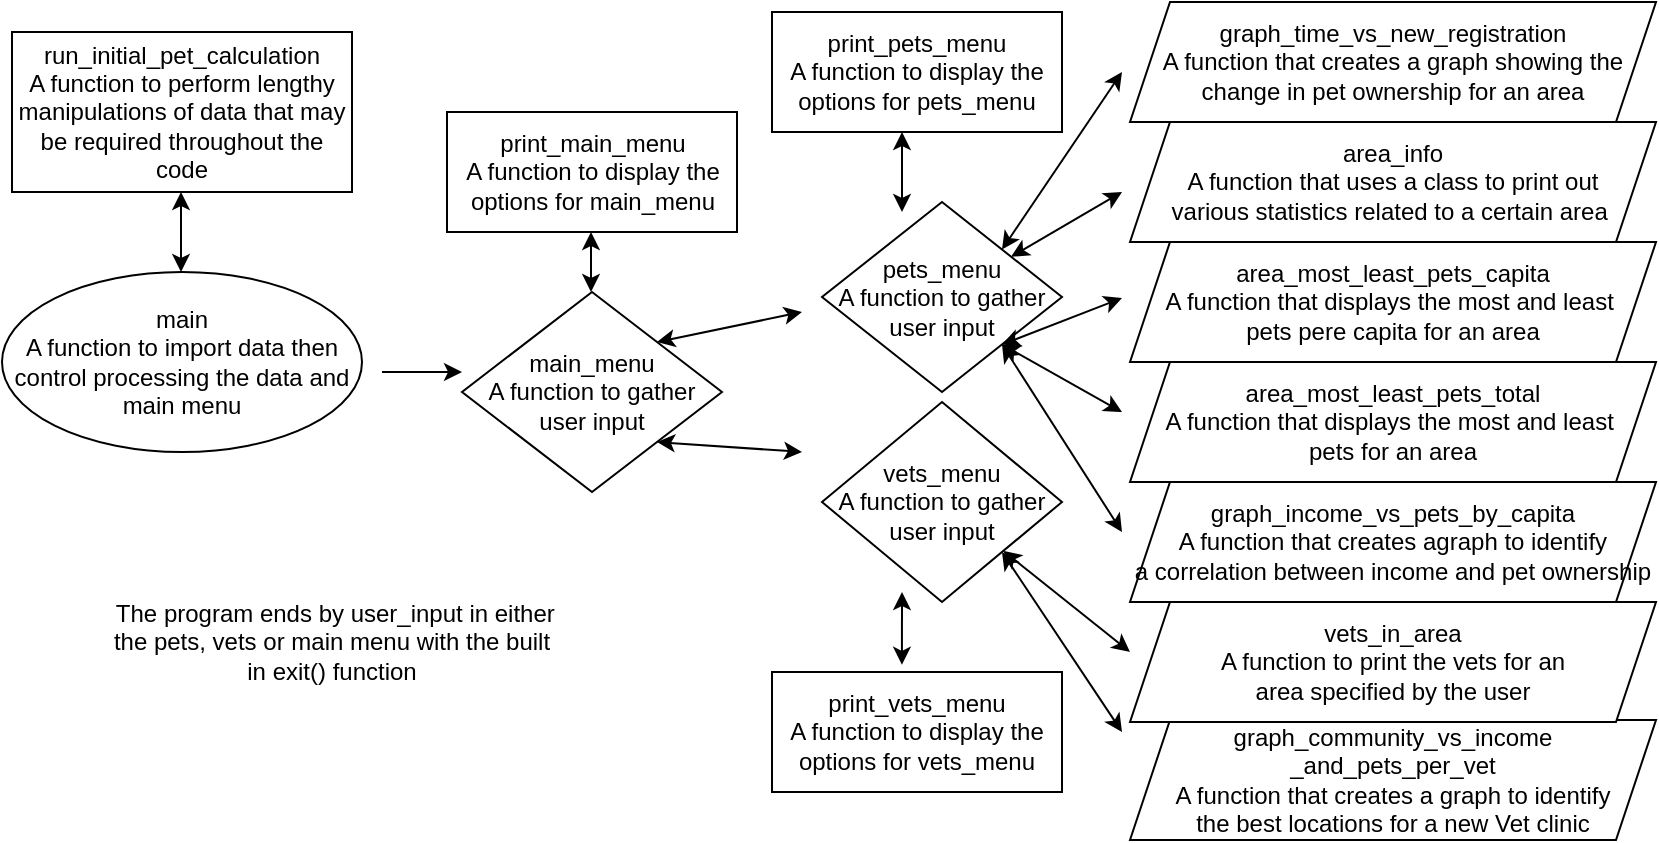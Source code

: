 <mxfile version="15.8.7" type="device"><diagram id="C5RBs43oDa-KdzZeNtuy" name="Page-1"><mxGraphModel dx="1038" dy="649" grid="1" gridSize="10" guides="1" tooltips="1" connect="1" arrows="1" fold="1" page="1" pageScale="1" pageWidth="827" pageHeight="1169" math="0" shadow="0"><root><mxCell id="WIyWlLk6GJQsqaUBKTNV-0"/><mxCell id="WIyWlLk6GJQsqaUBKTNV-1" parent="WIyWlLk6GJQsqaUBKTNV-0"/><mxCell id="rCxAve6KU-2Eo9n21URD-2" value="main&lt;br&gt;A function to import data then control processing the data and main menu" style="ellipse;whiteSpace=wrap;html=1;" vertex="1" parent="WIyWlLk6GJQsqaUBKTNV-1"><mxGeometry y="230" width="180" height="90" as="geometry"/></mxCell><mxCell id="rCxAve6KU-2Eo9n21URD-5" value="run_initial_pet_calculation&lt;br&gt;A function to perform lengthy manipulations of data that may be required throughout the code" style="rounded=0;whiteSpace=wrap;html=1;" vertex="1" parent="WIyWlLk6GJQsqaUBKTNV-1"><mxGeometry x="5" y="110" width="170" height="80" as="geometry"/></mxCell><mxCell id="rCxAve6KU-2Eo9n21URD-7" value="" style="endArrow=classic;html=1;rounded=0;" edge="1" parent="WIyWlLk6GJQsqaUBKTNV-1"><mxGeometry width="50" height="50" relative="1" as="geometry"><mxPoint x="190" y="280" as="sourcePoint"/><mxPoint x="230" y="280" as="targetPoint"/><Array as="points"/></mxGeometry></mxCell><mxCell id="rCxAve6KU-2Eo9n21URD-8" value="" style="endArrow=classic;startArrow=classic;html=1;rounded=0;" edge="1" parent="WIyWlLk6GJQsqaUBKTNV-1"><mxGeometry width="50" height="50" relative="1" as="geometry"><mxPoint x="89.5" y="230" as="sourcePoint"/><mxPoint x="89.5" y="190" as="targetPoint"/></mxGeometry></mxCell><mxCell id="rCxAve6KU-2Eo9n21URD-10" value="" style="endArrow=classic;startArrow=classic;html=1;rounded=0;" edge="1" parent="WIyWlLk6GJQsqaUBKTNV-1"><mxGeometry width="50" height="50" relative="1" as="geometry"><mxPoint x="294.5" y="240" as="sourcePoint"/><mxPoint x="294.5" y="210" as="targetPoint"/></mxGeometry></mxCell><mxCell id="rCxAve6KU-2Eo9n21URD-11" value="print_main_menu&lt;br&gt;A function to display the options for main_menu" style="rounded=0;whiteSpace=wrap;html=1;" vertex="1" parent="WIyWlLk6GJQsqaUBKTNV-1"><mxGeometry x="222.5" y="150" width="145" height="60" as="geometry"/></mxCell><mxCell id="rCxAve6KU-2Eo9n21URD-13" value="" style="endArrow=classic;startArrow=classic;html=1;rounded=0;" edge="1" parent="WIyWlLk6GJQsqaUBKTNV-1"><mxGeometry width="50" height="50" relative="1" as="geometry"><mxPoint x="450" y="200" as="sourcePoint"/><mxPoint x="450" y="160" as="targetPoint"/></mxGeometry></mxCell><mxCell id="rCxAve6KU-2Eo9n21URD-14" value="print_pets_menu&lt;br&gt;A function to display the options for pets_menu" style="rounded=0;whiteSpace=wrap;html=1;" vertex="1" parent="WIyWlLk6GJQsqaUBKTNV-1"><mxGeometry x="385" y="100" width="145" height="60" as="geometry"/></mxCell><mxCell id="rCxAve6KU-2Eo9n21URD-21" value="" style="endArrow=classic;startArrow=classic;html=1;rounded=0;exitX=0.448;exitY=-0.06;exitDx=0;exitDy=0;exitPerimeter=0;" edge="1" parent="WIyWlLk6GJQsqaUBKTNV-1" source="rCxAve6KU-2Eo9n21URD-22"><mxGeometry width="50" height="50" relative="1" as="geometry"><mxPoint x="450" y="420" as="sourcePoint"/><mxPoint x="450" y="390" as="targetPoint"/></mxGeometry></mxCell><mxCell id="rCxAve6KU-2Eo9n21URD-22" value="print_vets_menu&lt;br&gt;A function to display the options for vets_menu" style="rounded=0;whiteSpace=wrap;html=1;" vertex="1" parent="WIyWlLk6GJQsqaUBKTNV-1"><mxGeometry x="385" y="430" width="145" height="60" as="geometry"/></mxCell><mxCell id="rCxAve6KU-2Eo9n21URD-30" value="&amp;nbsp;The program ends by user_input in either the pets, vets or main menu with the built in exit() function" style="text;html=1;strokeColor=none;fillColor=none;align=center;verticalAlign=middle;whiteSpace=wrap;rounded=0;" vertex="1" parent="WIyWlLk6GJQsqaUBKTNV-1"><mxGeometry x="50" y="390" width="230" height="50" as="geometry"/></mxCell><mxCell id="rCxAve6KU-2Eo9n21URD-31" value="&lt;span&gt;main_menu&lt;/span&gt;&lt;br&gt;&lt;span&gt;A function to gather&lt;/span&gt;&lt;br&gt;&lt;span&gt;user input&lt;/span&gt;" style="rhombus;whiteSpace=wrap;html=1;" vertex="1" parent="WIyWlLk6GJQsqaUBKTNV-1"><mxGeometry x="230" y="240" width="130" height="100" as="geometry"/></mxCell><mxCell id="rCxAve6KU-2Eo9n21URD-32" value="&lt;span&gt;pets_menu&lt;/span&gt;&lt;br&gt;&lt;span&gt;A function to gather&lt;/span&gt;&lt;br&gt;&lt;span&gt;user input&lt;/span&gt;" style="rhombus;whiteSpace=wrap;html=1;" vertex="1" parent="WIyWlLk6GJQsqaUBKTNV-1"><mxGeometry x="410" y="195" width="120" height="95" as="geometry"/></mxCell><mxCell id="rCxAve6KU-2Eo9n21URD-33" value="&lt;span&gt;vets_menu&lt;/span&gt;&lt;br&gt;&lt;span&gt;A function to gather&lt;/span&gt;&lt;br&gt;&lt;span&gt;user input&lt;/span&gt;" style="rhombus;whiteSpace=wrap;html=1;" vertex="1" parent="WIyWlLk6GJQsqaUBKTNV-1"><mxGeometry x="410" y="295" width="120" height="100" as="geometry"/></mxCell><mxCell id="rCxAve6KU-2Eo9n21URD-37" value="graph_community_vs_income&lt;br&gt;_and_pets_per_vet&lt;br&gt;A function that creates a graph to identify&lt;br&gt;the best locations for a new Vet clinic" style="shape=parallelogram;perimeter=parallelogramPerimeter;whiteSpace=wrap;html=1;fixedSize=1;" vertex="1" parent="WIyWlLk6GJQsqaUBKTNV-1"><mxGeometry x="564" y="454" width="263" height="60" as="geometry"/></mxCell><mxCell id="rCxAve6KU-2Eo9n21URD-38" value="vets_in_area&lt;br&gt;A function to print the vets for an &lt;br&gt;area specified by the user" style="shape=parallelogram;perimeter=parallelogramPerimeter;whiteSpace=wrap;html=1;fixedSize=1;" vertex="1" parent="WIyWlLk6GJQsqaUBKTNV-1"><mxGeometry x="564" y="395" width="263" height="60" as="geometry"/></mxCell><mxCell id="rCxAve6KU-2Eo9n21URD-39" value="graph_income_vs_pets_by_capita&lt;br&gt;A function that creates agraph to identify&lt;br&gt;a correlation between income and pet ownership" style="shape=parallelogram;perimeter=parallelogramPerimeter;whiteSpace=wrap;html=1;fixedSize=1;" vertex="1" parent="WIyWlLk6GJQsqaUBKTNV-1"><mxGeometry x="564" y="335" width="263" height="60" as="geometry"/></mxCell><mxCell id="rCxAve6KU-2Eo9n21URD-40" value="area_most_least_pets_total&lt;br&gt;A function that displays the most and least&amp;nbsp;&lt;br&gt;pets for an area" style="shape=parallelogram;perimeter=parallelogramPerimeter;whiteSpace=wrap;html=1;fixedSize=1;" vertex="1" parent="WIyWlLk6GJQsqaUBKTNV-1"><mxGeometry x="564" y="275" width="263" height="60" as="geometry"/></mxCell><mxCell id="rCxAve6KU-2Eo9n21URD-41" value="area_most_least_pets_capita&lt;br&gt;A function that displays the most and least&amp;nbsp;&lt;br&gt;pets pere capita for an area" style="shape=parallelogram;perimeter=parallelogramPerimeter;whiteSpace=wrap;html=1;fixedSize=1;" vertex="1" parent="WIyWlLk6GJQsqaUBKTNV-1"><mxGeometry x="564" y="215" width="263" height="60" as="geometry"/></mxCell><mxCell id="rCxAve6KU-2Eo9n21URD-42" value="area_info&lt;br&gt;A function that uses a class to print out&lt;br&gt;various statistics related to a certain area&amp;nbsp;" style="shape=parallelogram;perimeter=parallelogramPerimeter;whiteSpace=wrap;html=1;fixedSize=1;" vertex="1" parent="WIyWlLk6GJQsqaUBKTNV-1"><mxGeometry x="564" y="155" width="263" height="60" as="geometry"/></mxCell><mxCell id="rCxAve6KU-2Eo9n21URD-43" value="" style="endArrow=classic;startArrow=classic;html=1;rounded=0;exitX=1;exitY=1;exitDx=0;exitDy=0;" edge="1" parent="WIyWlLk6GJQsqaUBKTNV-1" source="rCxAve6KU-2Eo9n21URD-32"><mxGeometry width="50" height="50" relative="1" as="geometry"><mxPoint x="530" y="270" as="sourcePoint"/><mxPoint x="560" y="243" as="targetPoint"/></mxGeometry></mxCell><mxCell id="rCxAve6KU-2Eo9n21URD-45" value="" style="endArrow=classic;startArrow=classic;html=1;rounded=0;exitX=1;exitY=1;exitDx=0;exitDy=0;" edge="1" parent="WIyWlLk6GJQsqaUBKTNV-1" source="rCxAve6KU-2Eo9n21URD-32"><mxGeometry width="50" height="50" relative="1" as="geometry"><mxPoint x="530" y="290" as="sourcePoint"/><mxPoint x="560" y="300" as="targetPoint"/></mxGeometry></mxCell><mxCell id="rCxAve6KU-2Eo9n21URD-47" value="" style="endArrow=classic;startArrow=classic;html=1;rounded=0;exitX=1;exitY=1;exitDx=0;exitDy=0;" edge="1" parent="WIyWlLk6GJQsqaUBKTNV-1" source="rCxAve6KU-2Eo9n21URD-32"><mxGeometry width="50" height="50" relative="1" as="geometry"><mxPoint x="500" y="270" as="sourcePoint"/><mxPoint x="560" y="360" as="targetPoint"/></mxGeometry></mxCell><mxCell id="rCxAve6KU-2Eo9n21URD-48" value="" style="endArrow=classic;startArrow=classic;html=1;rounded=0;" edge="1" parent="WIyWlLk6GJQsqaUBKTNV-1" source="rCxAve6KU-2Eo9n21URD-33"><mxGeometry width="50" height="50" relative="1" as="geometry"><mxPoint x="524" y="370" as="sourcePoint"/><mxPoint x="564" y="420" as="targetPoint"/></mxGeometry></mxCell><mxCell id="rCxAve6KU-2Eo9n21URD-50" value="" style="endArrow=classic;startArrow=classic;html=1;rounded=0;exitX=1;exitY=1;exitDx=0;exitDy=0;" edge="1" parent="WIyWlLk6GJQsqaUBKTNV-1" source="rCxAve6KU-2Eo9n21URD-33"><mxGeometry width="50" height="50" relative="1" as="geometry"><mxPoint x="500" y="380" as="sourcePoint"/><mxPoint x="560" y="460" as="targetPoint"/></mxGeometry></mxCell><mxCell id="rCxAve6KU-2Eo9n21URD-53" value="" style="endArrow=classic;startArrow=classic;html=1;rounded=0;" edge="1" parent="WIyWlLk6GJQsqaUBKTNV-1" source="rCxAve6KU-2Eo9n21URD-32"><mxGeometry width="50" height="50" relative="1" as="geometry"><mxPoint x="510" y="195" as="sourcePoint"/><mxPoint x="560" y="190" as="targetPoint"/></mxGeometry></mxCell><mxCell id="rCxAve6KU-2Eo9n21URD-54" value="graph_time_vs_new_registration&lt;br&gt;A function that creates a graph showing the&lt;br&gt;change in pet ownership for an area" style="shape=parallelogram;perimeter=parallelogramPerimeter;whiteSpace=wrap;html=1;fixedSize=1;" vertex="1" parent="WIyWlLk6GJQsqaUBKTNV-1"><mxGeometry x="564" y="95" width="263" height="60" as="geometry"/></mxCell><mxCell id="rCxAve6KU-2Eo9n21URD-55" value="" style="endArrow=classic;startArrow=classic;html=1;rounded=0;exitX=1;exitY=0;exitDx=0;exitDy=0;" edge="1" parent="WIyWlLk6GJQsqaUBKTNV-1" source="rCxAve6KU-2Eo9n21URD-32"><mxGeometry width="50" height="50" relative="1" as="geometry"><mxPoint x="514.545" y="232.348" as="sourcePoint"/><mxPoint x="560" y="130" as="targetPoint"/></mxGeometry></mxCell><mxCell id="rCxAve6KU-2Eo9n21URD-56" value="" style="endArrow=classic;startArrow=classic;html=1;rounded=0;exitX=1;exitY=0;exitDx=0;exitDy=0;" edge="1" parent="WIyWlLk6GJQsqaUBKTNV-1" source="rCxAve6KU-2Eo9n21URD-31"><mxGeometry width="50" height="50" relative="1" as="geometry"><mxPoint x="380" y="330" as="sourcePoint"/><mxPoint x="400" y="250" as="targetPoint"/></mxGeometry></mxCell><mxCell id="rCxAve6KU-2Eo9n21URD-57" value="" style="endArrow=classic;startArrow=classic;html=1;rounded=0;exitX=1;exitY=1;exitDx=0;exitDy=0;" edge="1" parent="WIyWlLk6GJQsqaUBKTNV-1" source="rCxAve6KU-2Eo9n21URD-31"><mxGeometry width="50" height="50" relative="1" as="geometry"><mxPoint x="341" y="325" as="sourcePoint"/><mxPoint x="400" y="320" as="targetPoint"/></mxGeometry></mxCell></root></mxGraphModel></diagram></mxfile>